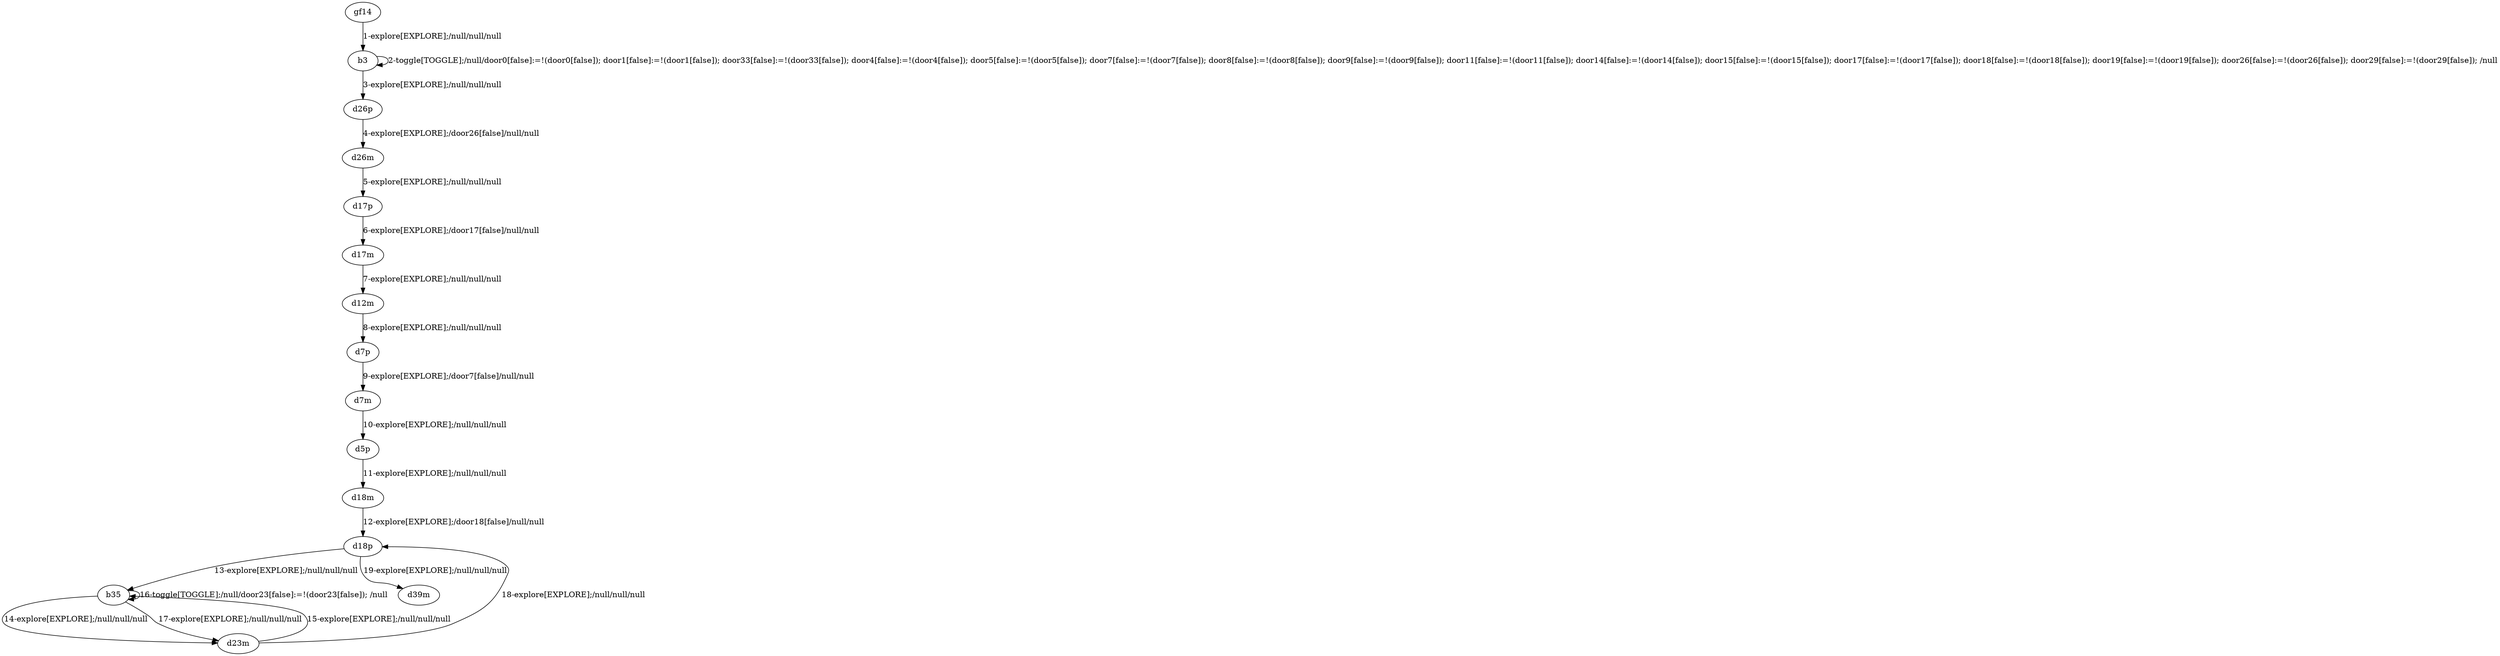 # Total number of goals covered by this test: 4
# d18p --> b35
# d23m --> b35
# b35 --> d23m
# b35 --> b35

digraph g {
"gf14" -> "b3" [label = "1-explore[EXPLORE];/null/null/null"];
"b3" -> "b3" [label = "2-toggle[TOGGLE];/null/door0[false]:=!(door0[false]); door1[false]:=!(door1[false]); door33[false]:=!(door33[false]); door4[false]:=!(door4[false]); door5[false]:=!(door5[false]); door7[false]:=!(door7[false]); door8[false]:=!(door8[false]); door9[false]:=!(door9[false]); door11[false]:=!(door11[false]); door14[false]:=!(door14[false]); door15[false]:=!(door15[false]); door17[false]:=!(door17[false]); door18[false]:=!(door18[false]); door19[false]:=!(door19[false]); door26[false]:=!(door26[false]); door29[false]:=!(door29[false]); /null"];
"b3" -> "d26p" [label = "3-explore[EXPLORE];/null/null/null"];
"d26p" -> "d26m" [label = "4-explore[EXPLORE];/door26[false]/null/null"];
"d26m" -> "d17p" [label = "5-explore[EXPLORE];/null/null/null"];
"d17p" -> "d17m" [label = "6-explore[EXPLORE];/door17[false]/null/null"];
"d17m" -> "d12m" [label = "7-explore[EXPLORE];/null/null/null"];
"d12m" -> "d7p" [label = "8-explore[EXPLORE];/null/null/null"];
"d7p" -> "d7m" [label = "9-explore[EXPLORE];/door7[false]/null/null"];
"d7m" -> "d5p" [label = "10-explore[EXPLORE];/null/null/null"];
"d5p" -> "d18m" [label = "11-explore[EXPLORE];/null/null/null"];
"d18m" -> "d18p" [label = "12-explore[EXPLORE];/door18[false]/null/null"];
"d18p" -> "b35" [label = "13-explore[EXPLORE];/null/null/null"];
"b35" -> "d23m" [label = "14-explore[EXPLORE];/null/null/null"];
"d23m" -> "b35" [label = "15-explore[EXPLORE];/null/null/null"];
"b35" -> "b35" [label = "16-toggle[TOGGLE];/null/door23[false]:=!(door23[false]); /null"];
"b35" -> "d23m" [label = "17-explore[EXPLORE];/null/null/null"];
"d23m" -> "d18p" [label = "18-explore[EXPLORE];/null/null/null"];
"d18p" -> "d39m" [label = "19-explore[EXPLORE];/null/null/null"];
}